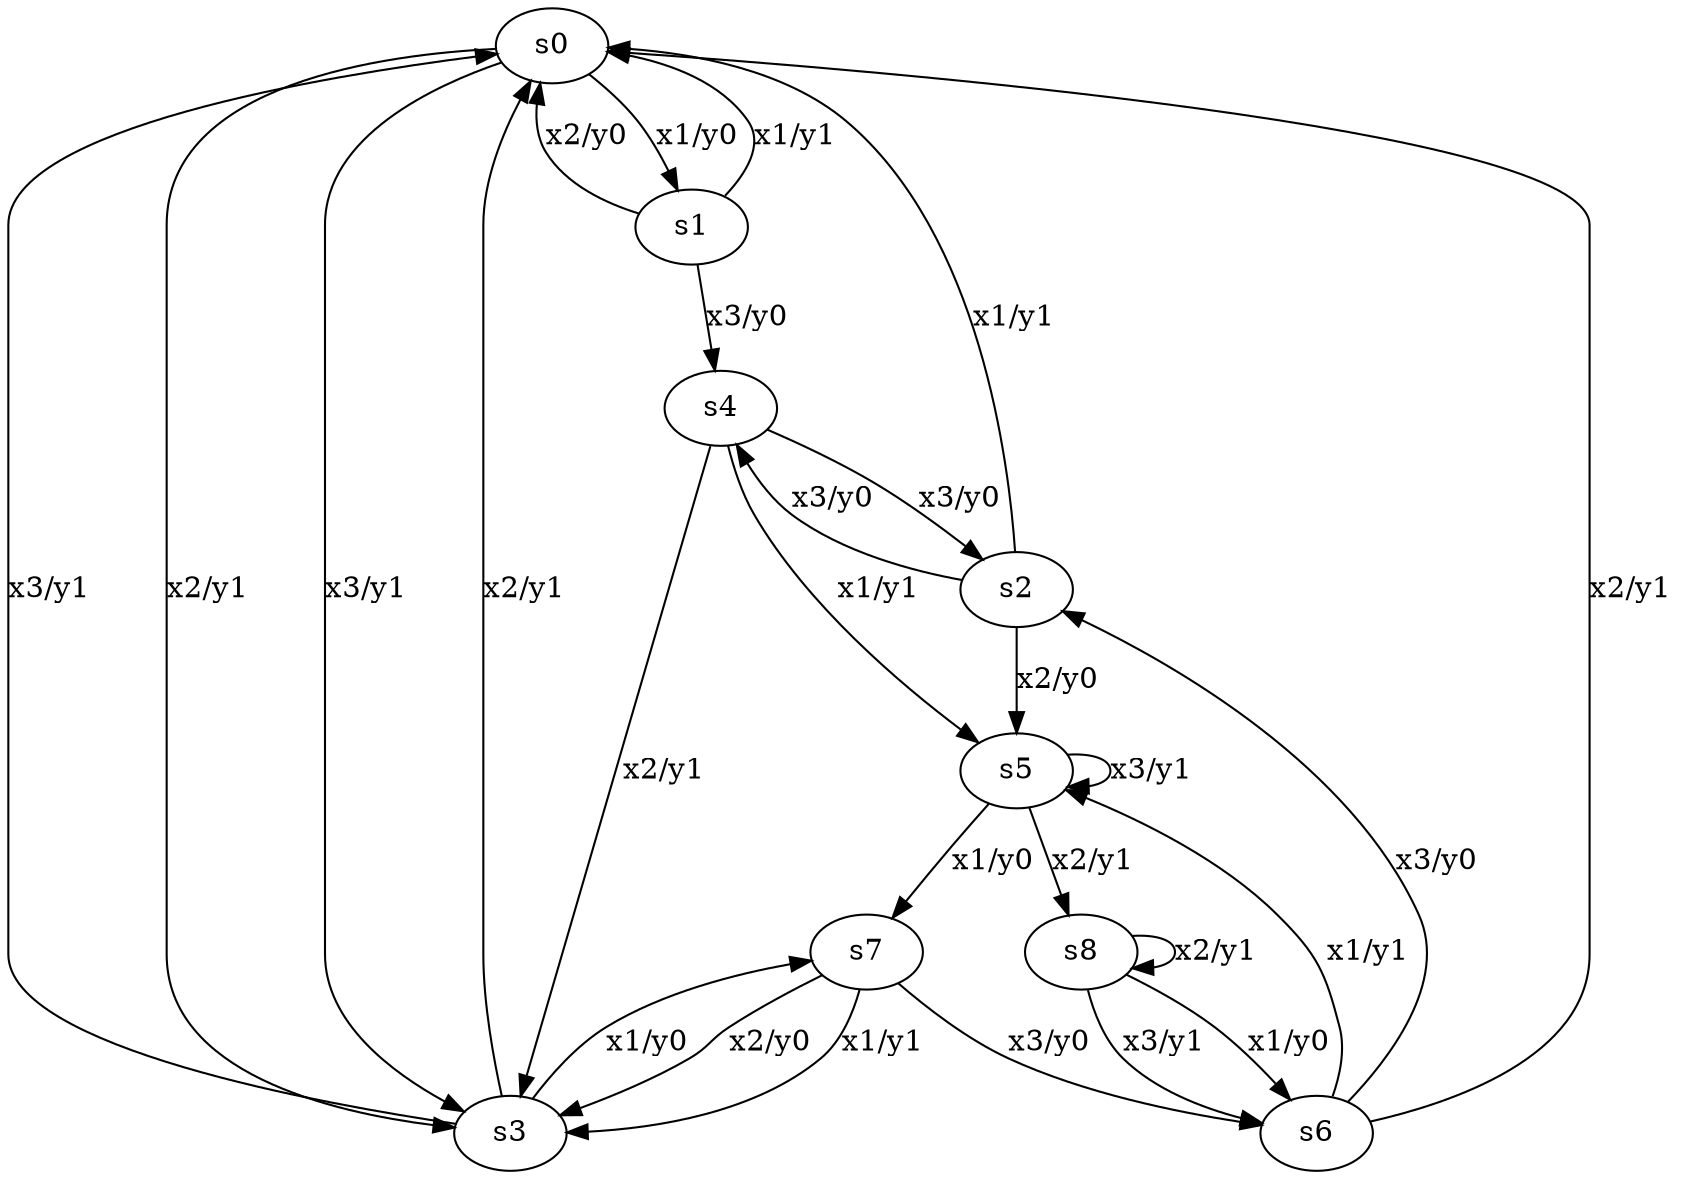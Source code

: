 digraph G {
	s0 -> s1 [label="x1/y0"];
	s1 -> s0 [label="x1/y1"];
	s2 -> s0 [label="x1/y1"];
	s3 -> s7 [label="x1/y0"];
	s4 -> s5 [label="x1/y1"];
	s5 -> s7 [label="x1/y0"];
	s6 -> s5 [label="x1/y1"];
	s7 -> s3 [label="x1/y1"];
	s8 -> s6 [label="x1/y0"];
	s0 -> s3 [label="x2/y1"];
	s1 -> s0 [label="x2/y0"];
	s2 -> s5 [label="x2/y0"];
	s3 -> s0 [label="x2/y1"];
	s4 -> s3 [label="x2/y1"];
	s5 -> s8 [label="x2/y1"];
	s6 -> s0 [label="x2/y1"];
	s7 -> s3 [label="x2/y0"];
	s8 -> s8 [label="x2/y1"];
	s0 -> s3 [label="x3/y1"];
	s1 -> s4 [label="x3/y0"];
	s2 -> s4 [label="x3/y0"];
	s3 -> s0 [label="x3/y1"];
	s4 -> s2 [label="x3/y0"];
	s5 -> s5 [label="x3/y1"];
	s6 -> s2 [label="x3/y0"];
	s7 -> s6 [label="x3/y0"];
	s8 -> s6 [label="x3/y1"];
}